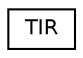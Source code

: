 digraph G
{
  edge [fontname="Helvetica",fontsize="10",labelfontname="Helvetica",labelfontsize="10"];
  node [fontname="Helvetica",fontsize="10",shape=record];
  rankdir=LR;
  Node1 [label="TIR",height=0.2,width=0.4,color="black", fillcolor="white", style="filled",URL="$structTIR.html"];
}

